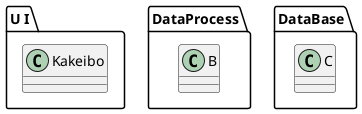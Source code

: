 @startuml

package "U I" {
  class Kakeibo
  {

  }

}

package DataProcess {
  class B
}

package DataBase {
  class C
}

@enduml